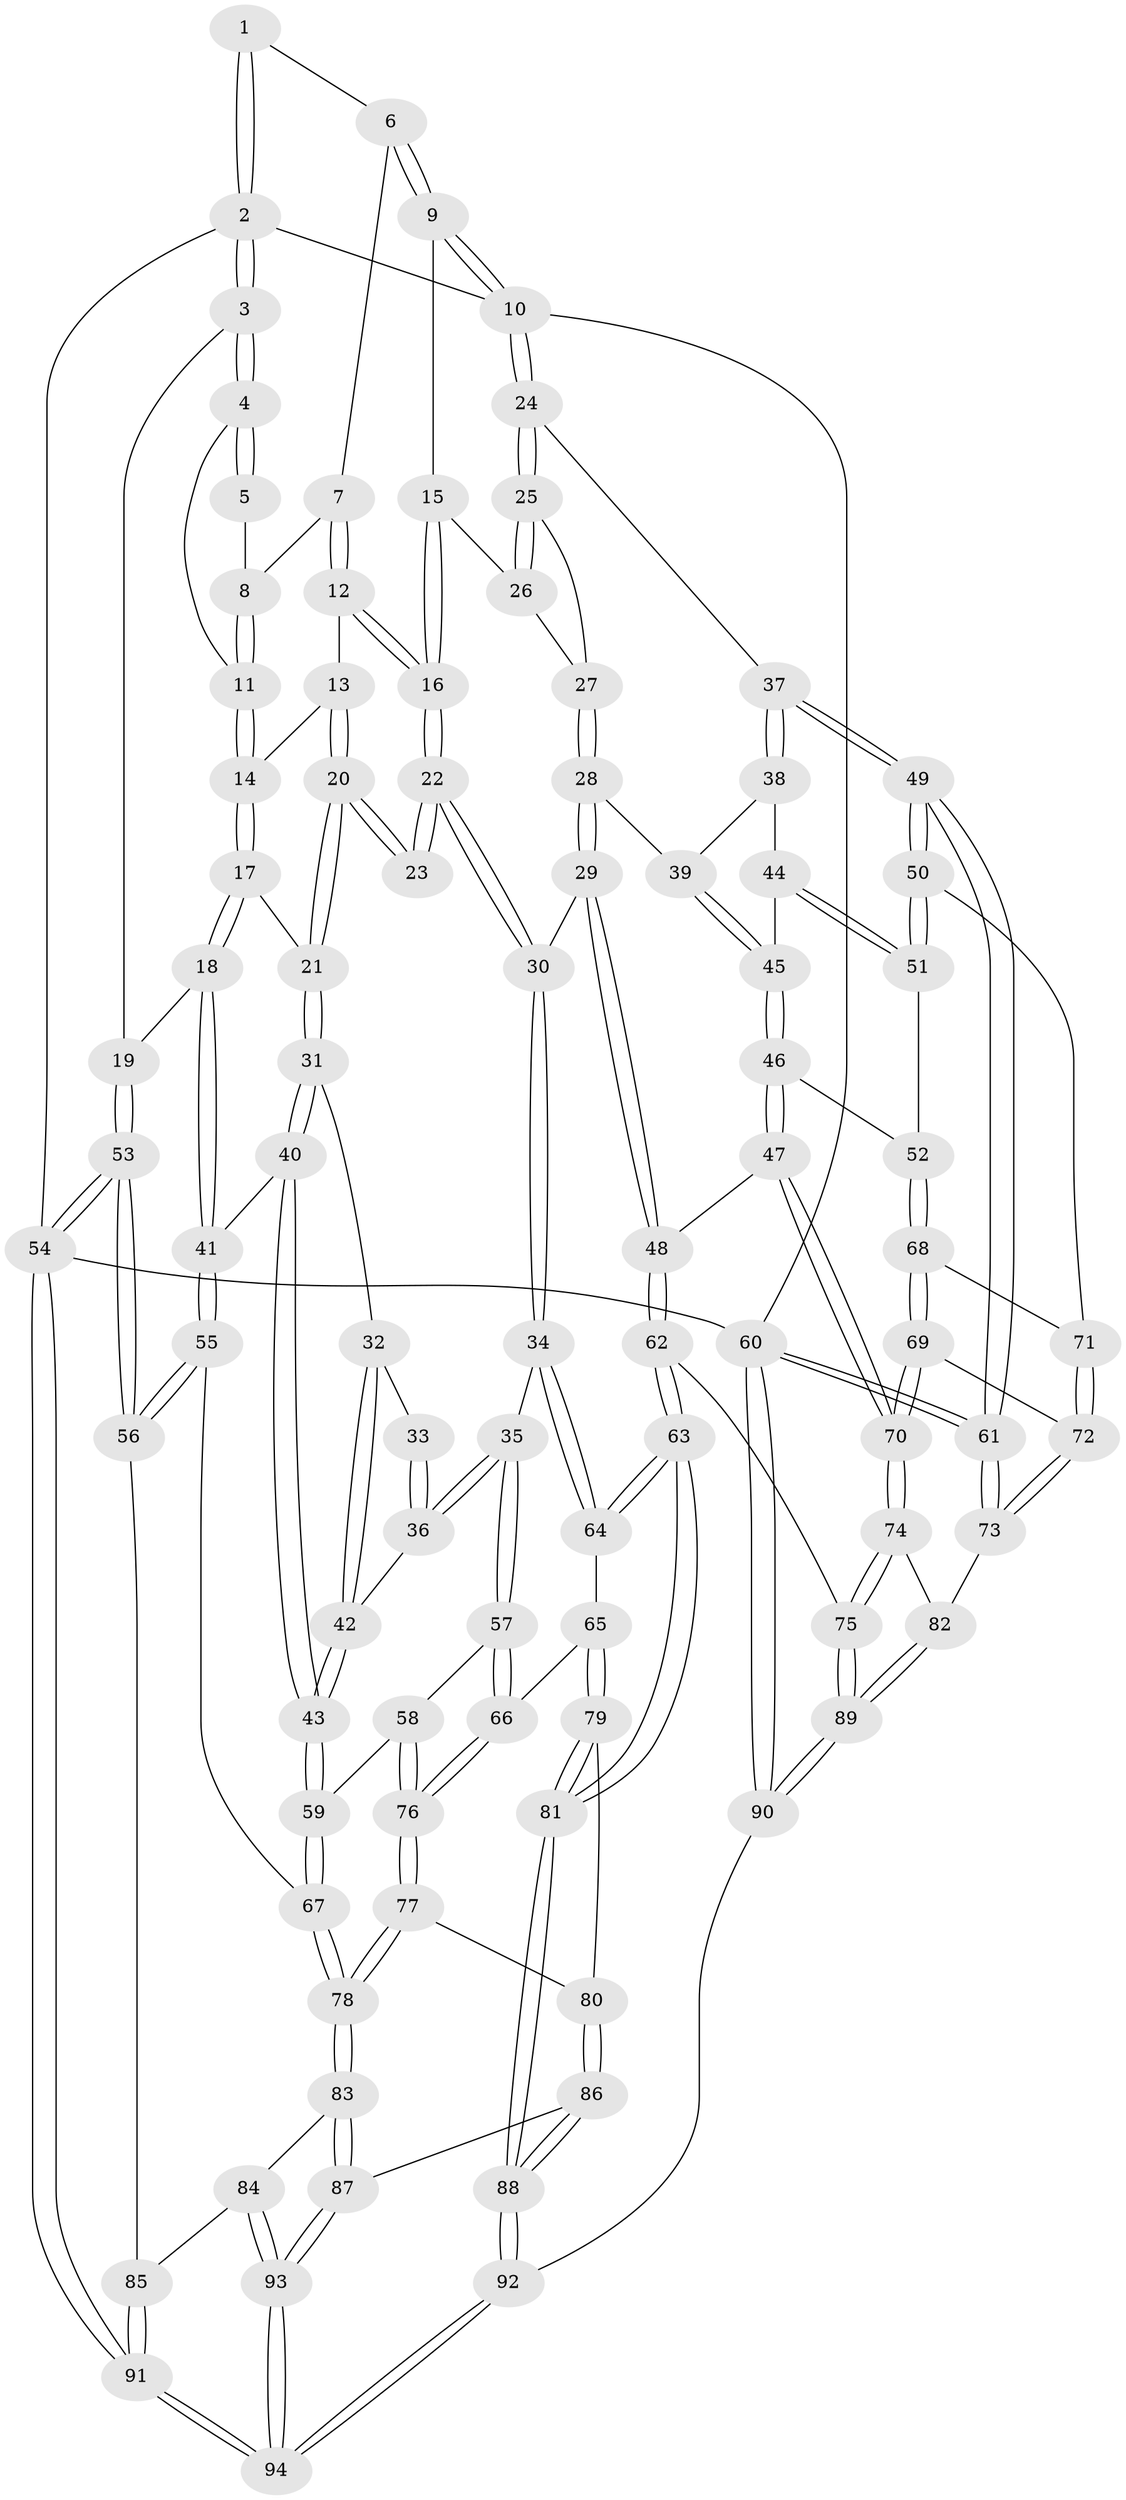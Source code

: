 // coarse degree distribution, {4: 0.5172413793103449, 2: 0.10344827586206896, 3: 0.27586206896551724, 5: 0.06896551724137931, 8: 0.034482758620689655}
// Generated by graph-tools (version 1.1) at 2025/54/03/04/25 22:54:39]
// undirected, 94 vertices, 232 edges
graph export_dot {
  node [color=gray90,style=filled];
  1 [pos="+0.3266965557077549+0"];
  2 [pos="+0+0"];
  3 [pos="+0+0.15648587513667964"];
  4 [pos="+0.24418414836733052+0.1145708694640812"];
  5 [pos="+0.32266020882248614+0"];
  6 [pos="+0.6408798313132887+0"];
  7 [pos="+0.4310800806343166+0.09581371998823113"];
  8 [pos="+0.3980868786569415+0.073918140287339"];
  9 [pos="+0.7592444843026105+0"];
  10 [pos="+1+0"];
  11 [pos="+0.27717337641000117+0.14159092168190104"];
  12 [pos="+0.4427846581483149+0.12861324515409925"];
  13 [pos="+0.35279444431689655+0.21824935152329794"];
  14 [pos="+0.2996158931864917+0.1786939724784891"];
  15 [pos="+0.7255982831303204+0.10217352963577228"];
  16 [pos="+0.6275561677278676+0.2084852472830457"];
  17 [pos="+0.13262998359557554+0.35873183722906976"];
  18 [pos="+0.05274272532554856+0.34791708161235646"];
  19 [pos="+0+0.20964196004785832"];
  20 [pos="+0.3725502340331462+0.2789157333012497"];
  21 [pos="+0.1572070209720155+0.36717832508787723"];
  22 [pos="+0.561360244954158+0.3797647343531354"];
  23 [pos="+0.44541970918043317+0.3387066647313772"];
  24 [pos="+1+0.35108316885397584"];
  25 [pos="+1+0.30995105209298507"];
  26 [pos="+0.7837987273801783+0.1593798660707274"];
  27 [pos="+0.8122612395224247+0.3927484714282485"];
  28 [pos="+0.7497298342922154+0.46424534348207674"];
  29 [pos="+0.5969576640987636+0.4714040445808918"];
  30 [pos="+0.5862079407752491+0.4658100145062904"];
  31 [pos="+0.24465682659908558+0.44178532958484373"];
  32 [pos="+0.24574053113792588+0.44210902667653446"];
  33 [pos="+0.33451562672761126+0.40544632532305946"];
  34 [pos="+0.5386933629493926+0.5070757602443047"];
  35 [pos="+0.49325654663278656+0.5401852981874355"];
  36 [pos="+0.3947037590329001+0.5387490044355944"];
  37 [pos="+1+0.3724995717637706"];
  38 [pos="+0.9646506234392856+0.4923097771739597"];
  39 [pos="+0.7590569203920539+0.4699755239927348"];
  40 [pos="+0.196230712663074+0.612446255928589"];
  41 [pos="+0.12675015467416112+0.6051298866654454"];
  42 [pos="+0.3500788626314108+0.541166535478085"];
  43 [pos="+0.2527863842237691+0.6479985268585609"];
  44 [pos="+0.9167394646117314+0.5708374663172361"];
  45 [pos="+0.8288431162116601+0.5726477094315352"];
  46 [pos="+0.8232864967654576+0.6416156860651946"];
  47 [pos="+0.7805661494057412+0.6619621569019483"];
  48 [pos="+0.664198990867302+0.61746095839402"];
  49 [pos="+1+0.7442260060194184"];
  50 [pos="+0.9691208253406564+0.661890509683494"];
  51 [pos="+0.9252242421150153+0.6356815060059149"];
  52 [pos="+0.8644277903171171+0.6611997310579728"];
  53 [pos="+0+0.7380436133002828"];
  54 [pos="+0+1"];
  55 [pos="+0.0012905666210156382+0.7177821206617413"];
  56 [pos="+0+0.7396716388309544"];
  57 [pos="+0.44814017448390325+0.670573427906231"];
  58 [pos="+0.32555588044791856+0.6936226211213204"];
  59 [pos="+0.25876143129915036+0.6655251497796197"];
  60 [pos="+1+1"];
  61 [pos="+1+0.8198168832382494"];
  62 [pos="+0.6470755593885953+0.8100945200325836"];
  63 [pos="+0.630927687232107+0.818694600260073"];
  64 [pos="+0.5688871441656236+0.7771496505528407"];
  65 [pos="+0.471699649939641+0.7364247511148747"];
  66 [pos="+0.4518844647179702+0.6851562649101597"];
  67 [pos="+0.2139465167018097+0.7722860838367002"];
  68 [pos="+0.8658453774825832+0.6729445924835121"];
  69 [pos="+0.8639192135776277+0.7810885036302222"];
  70 [pos="+0.7884608417447201+0.7994613997867093"];
  71 [pos="+0.916653065619188+0.704887693973538"];
  72 [pos="+0.8822507062840933+0.7849010789167296"];
  73 [pos="+0.9627577189325222+0.8159051742122868"];
  74 [pos="+0.7804157835299675+0.8060296287604336"];
  75 [pos="+0.7539060446535253+0.8258893052995107"];
  76 [pos="+0.3486164184171746+0.78057633842964"];
  77 [pos="+0.3488365300499108+0.7859913554768964"];
  78 [pos="+0.22353647714291205+0.8040102447127192"];
  79 [pos="+0.4239478759126375+0.8175347643011387"];
  80 [pos="+0.37558175343652045+0.816455094470893"];
  81 [pos="+0.530647964969507+0.9960572817880847"];
  82 [pos="+0.8950678231161584+0.8933651387487234"];
  83 [pos="+0.2196535495353916+0.8550471354065086"];
  84 [pos="+0.1484015156608948+0.8812454687251444"];
  85 [pos="+0.07352743181165831+0.8576191427021672"];
  86 [pos="+0.3082635839115259+0.9121856391423956"];
  87 [pos="+0.2694590384034489+0.9092323657068934"];
  88 [pos="+0.5180063399429621+1"];
  89 [pos="+0.8207170406085872+1"];
  90 [pos="+0.8470061815453023+1"];
  91 [pos="+0+1"];
  92 [pos="+0.5437487812280574+1"];
  93 [pos="+0.05793516906063747+1"];
  94 [pos="+0.04292056541976692+1"];
  1 -- 2;
  1 -- 2;
  1 -- 6;
  2 -- 3;
  2 -- 3;
  2 -- 10;
  2 -- 54;
  3 -- 4;
  3 -- 4;
  3 -- 19;
  4 -- 5;
  4 -- 5;
  4 -- 11;
  5 -- 8;
  6 -- 7;
  6 -- 9;
  6 -- 9;
  7 -- 8;
  7 -- 12;
  7 -- 12;
  8 -- 11;
  8 -- 11;
  9 -- 10;
  9 -- 10;
  9 -- 15;
  10 -- 24;
  10 -- 24;
  10 -- 60;
  11 -- 14;
  11 -- 14;
  12 -- 13;
  12 -- 16;
  12 -- 16;
  13 -- 14;
  13 -- 20;
  13 -- 20;
  14 -- 17;
  14 -- 17;
  15 -- 16;
  15 -- 16;
  15 -- 26;
  16 -- 22;
  16 -- 22;
  17 -- 18;
  17 -- 18;
  17 -- 21;
  18 -- 19;
  18 -- 41;
  18 -- 41;
  19 -- 53;
  19 -- 53;
  20 -- 21;
  20 -- 21;
  20 -- 23;
  20 -- 23;
  21 -- 31;
  21 -- 31;
  22 -- 23;
  22 -- 23;
  22 -- 30;
  22 -- 30;
  24 -- 25;
  24 -- 25;
  24 -- 37;
  25 -- 26;
  25 -- 26;
  25 -- 27;
  26 -- 27;
  27 -- 28;
  27 -- 28;
  28 -- 29;
  28 -- 29;
  28 -- 39;
  29 -- 30;
  29 -- 48;
  29 -- 48;
  30 -- 34;
  30 -- 34;
  31 -- 32;
  31 -- 40;
  31 -- 40;
  32 -- 33;
  32 -- 42;
  32 -- 42;
  33 -- 36;
  33 -- 36;
  34 -- 35;
  34 -- 64;
  34 -- 64;
  35 -- 36;
  35 -- 36;
  35 -- 57;
  35 -- 57;
  36 -- 42;
  37 -- 38;
  37 -- 38;
  37 -- 49;
  37 -- 49;
  38 -- 39;
  38 -- 44;
  39 -- 45;
  39 -- 45;
  40 -- 41;
  40 -- 43;
  40 -- 43;
  41 -- 55;
  41 -- 55;
  42 -- 43;
  42 -- 43;
  43 -- 59;
  43 -- 59;
  44 -- 45;
  44 -- 51;
  44 -- 51;
  45 -- 46;
  45 -- 46;
  46 -- 47;
  46 -- 47;
  46 -- 52;
  47 -- 48;
  47 -- 70;
  47 -- 70;
  48 -- 62;
  48 -- 62;
  49 -- 50;
  49 -- 50;
  49 -- 61;
  49 -- 61;
  50 -- 51;
  50 -- 51;
  50 -- 71;
  51 -- 52;
  52 -- 68;
  52 -- 68;
  53 -- 54;
  53 -- 54;
  53 -- 56;
  53 -- 56;
  54 -- 91;
  54 -- 91;
  54 -- 60;
  55 -- 56;
  55 -- 56;
  55 -- 67;
  56 -- 85;
  57 -- 58;
  57 -- 66;
  57 -- 66;
  58 -- 59;
  58 -- 76;
  58 -- 76;
  59 -- 67;
  59 -- 67;
  60 -- 61;
  60 -- 61;
  60 -- 90;
  60 -- 90;
  61 -- 73;
  61 -- 73;
  62 -- 63;
  62 -- 63;
  62 -- 75;
  63 -- 64;
  63 -- 64;
  63 -- 81;
  63 -- 81;
  64 -- 65;
  65 -- 66;
  65 -- 79;
  65 -- 79;
  66 -- 76;
  66 -- 76;
  67 -- 78;
  67 -- 78;
  68 -- 69;
  68 -- 69;
  68 -- 71;
  69 -- 70;
  69 -- 70;
  69 -- 72;
  70 -- 74;
  70 -- 74;
  71 -- 72;
  71 -- 72;
  72 -- 73;
  72 -- 73;
  73 -- 82;
  74 -- 75;
  74 -- 75;
  74 -- 82;
  75 -- 89;
  75 -- 89;
  76 -- 77;
  76 -- 77;
  77 -- 78;
  77 -- 78;
  77 -- 80;
  78 -- 83;
  78 -- 83;
  79 -- 80;
  79 -- 81;
  79 -- 81;
  80 -- 86;
  80 -- 86;
  81 -- 88;
  81 -- 88;
  82 -- 89;
  82 -- 89;
  83 -- 84;
  83 -- 87;
  83 -- 87;
  84 -- 85;
  84 -- 93;
  84 -- 93;
  85 -- 91;
  85 -- 91;
  86 -- 87;
  86 -- 88;
  86 -- 88;
  87 -- 93;
  87 -- 93;
  88 -- 92;
  88 -- 92;
  89 -- 90;
  89 -- 90;
  90 -- 92;
  91 -- 94;
  91 -- 94;
  92 -- 94;
  92 -- 94;
  93 -- 94;
  93 -- 94;
}
